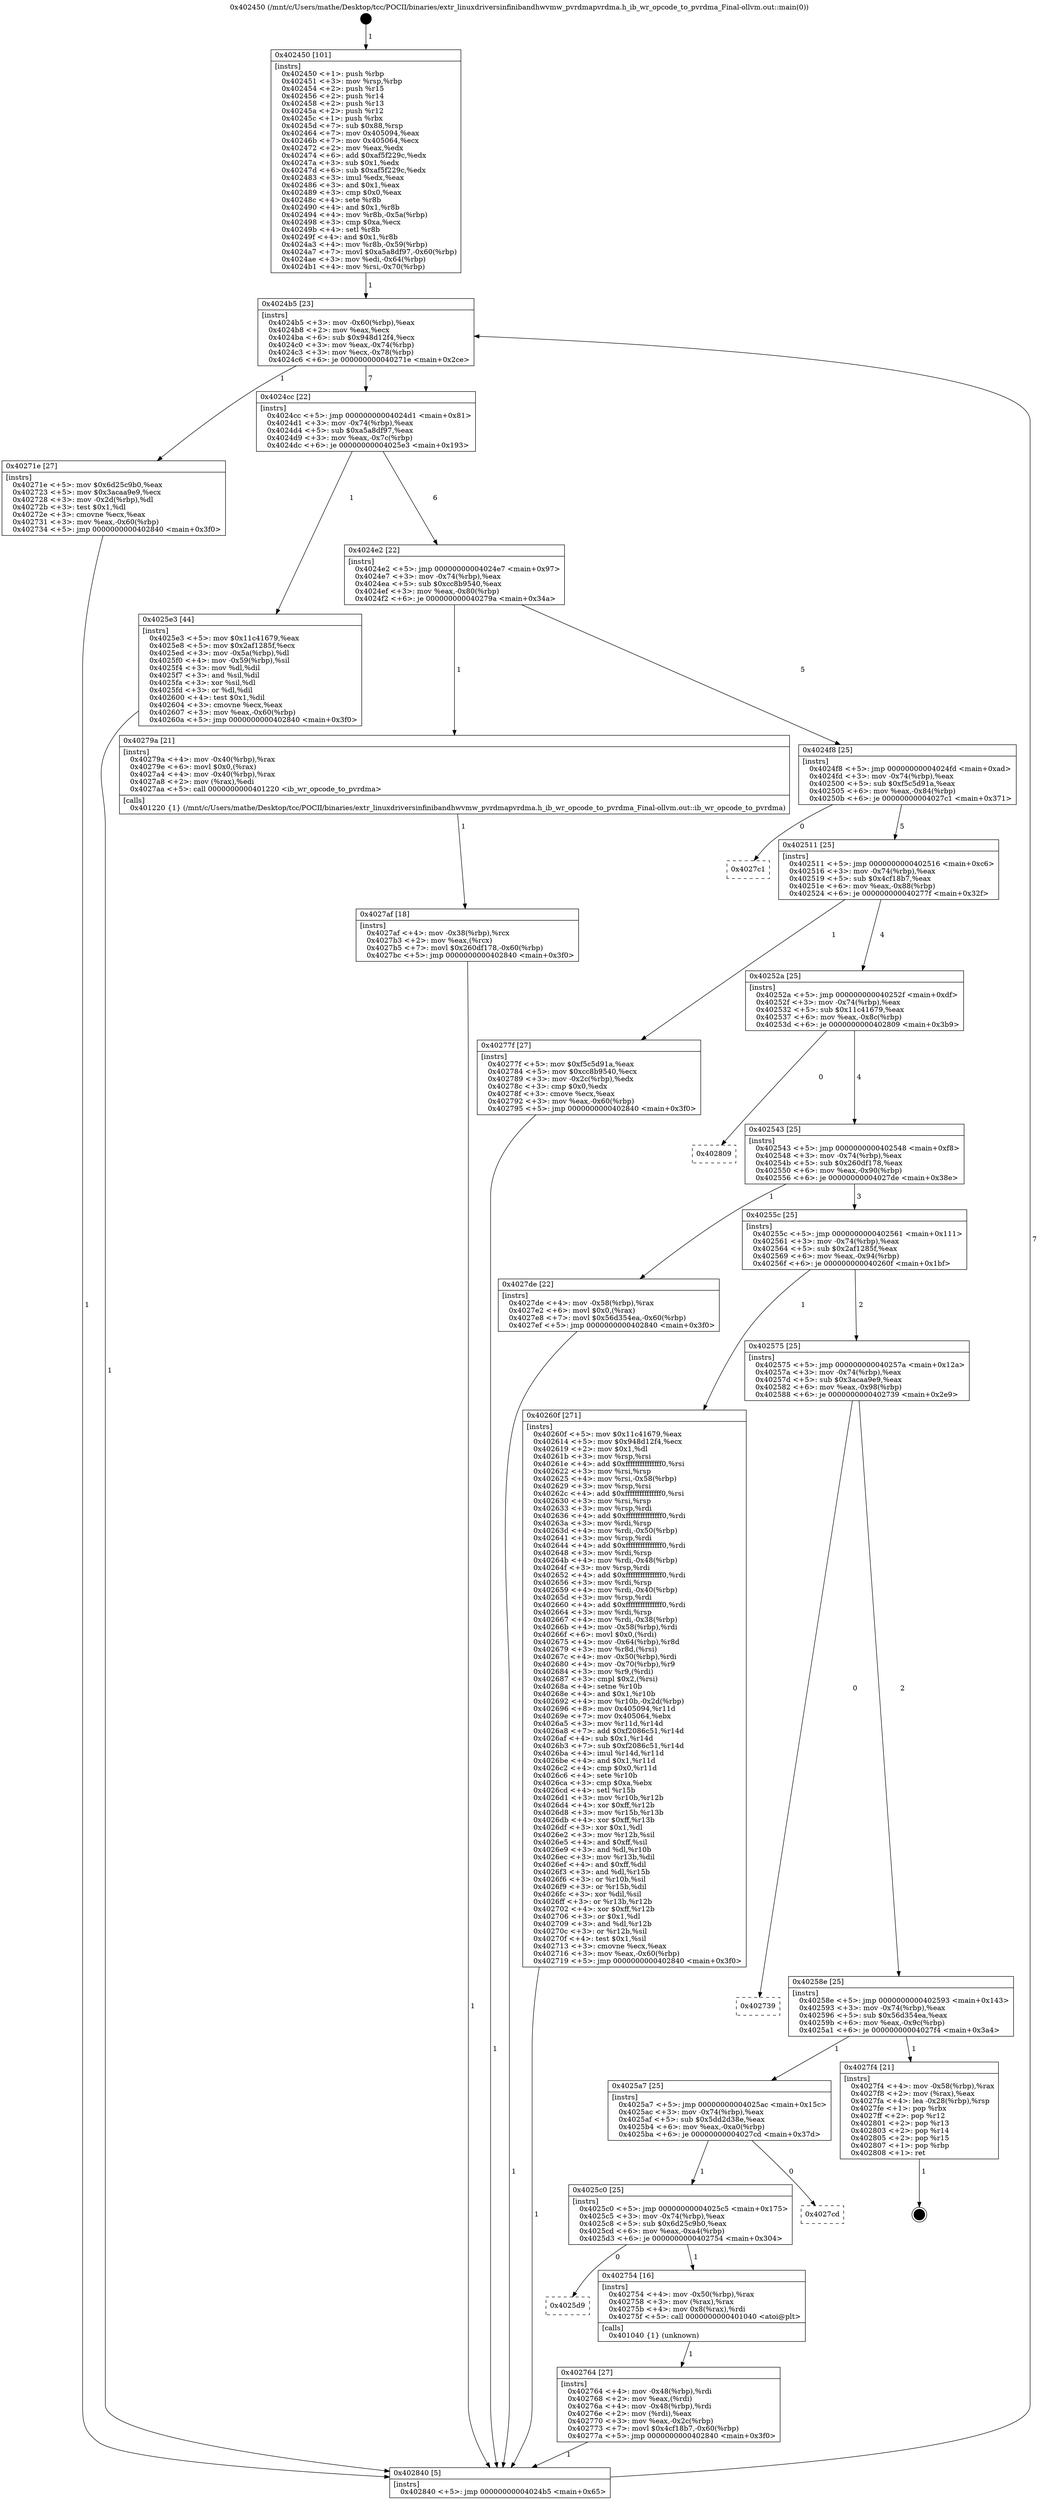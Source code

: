 digraph "0x402450" {
  label = "0x402450 (/mnt/c/Users/mathe/Desktop/tcc/POCII/binaries/extr_linuxdriversinfinibandhwvmw_pvrdmapvrdma.h_ib_wr_opcode_to_pvrdma_Final-ollvm.out::main(0))"
  labelloc = "t"
  node[shape=record]

  Entry [label="",width=0.3,height=0.3,shape=circle,fillcolor=black,style=filled]
  "0x4024b5" [label="{
     0x4024b5 [23]\l
     | [instrs]\l
     &nbsp;&nbsp;0x4024b5 \<+3\>: mov -0x60(%rbp),%eax\l
     &nbsp;&nbsp;0x4024b8 \<+2\>: mov %eax,%ecx\l
     &nbsp;&nbsp;0x4024ba \<+6\>: sub $0x948d12f4,%ecx\l
     &nbsp;&nbsp;0x4024c0 \<+3\>: mov %eax,-0x74(%rbp)\l
     &nbsp;&nbsp;0x4024c3 \<+3\>: mov %ecx,-0x78(%rbp)\l
     &nbsp;&nbsp;0x4024c6 \<+6\>: je 000000000040271e \<main+0x2ce\>\l
  }"]
  "0x40271e" [label="{
     0x40271e [27]\l
     | [instrs]\l
     &nbsp;&nbsp;0x40271e \<+5\>: mov $0x6d25c9b0,%eax\l
     &nbsp;&nbsp;0x402723 \<+5\>: mov $0x3acaa9e9,%ecx\l
     &nbsp;&nbsp;0x402728 \<+3\>: mov -0x2d(%rbp),%dl\l
     &nbsp;&nbsp;0x40272b \<+3\>: test $0x1,%dl\l
     &nbsp;&nbsp;0x40272e \<+3\>: cmovne %ecx,%eax\l
     &nbsp;&nbsp;0x402731 \<+3\>: mov %eax,-0x60(%rbp)\l
     &nbsp;&nbsp;0x402734 \<+5\>: jmp 0000000000402840 \<main+0x3f0\>\l
  }"]
  "0x4024cc" [label="{
     0x4024cc [22]\l
     | [instrs]\l
     &nbsp;&nbsp;0x4024cc \<+5\>: jmp 00000000004024d1 \<main+0x81\>\l
     &nbsp;&nbsp;0x4024d1 \<+3\>: mov -0x74(%rbp),%eax\l
     &nbsp;&nbsp;0x4024d4 \<+5\>: sub $0xa5a8df97,%eax\l
     &nbsp;&nbsp;0x4024d9 \<+3\>: mov %eax,-0x7c(%rbp)\l
     &nbsp;&nbsp;0x4024dc \<+6\>: je 00000000004025e3 \<main+0x193\>\l
  }"]
  Exit [label="",width=0.3,height=0.3,shape=circle,fillcolor=black,style=filled,peripheries=2]
  "0x4025e3" [label="{
     0x4025e3 [44]\l
     | [instrs]\l
     &nbsp;&nbsp;0x4025e3 \<+5\>: mov $0x11c41679,%eax\l
     &nbsp;&nbsp;0x4025e8 \<+5\>: mov $0x2af1285f,%ecx\l
     &nbsp;&nbsp;0x4025ed \<+3\>: mov -0x5a(%rbp),%dl\l
     &nbsp;&nbsp;0x4025f0 \<+4\>: mov -0x59(%rbp),%sil\l
     &nbsp;&nbsp;0x4025f4 \<+3\>: mov %dl,%dil\l
     &nbsp;&nbsp;0x4025f7 \<+3\>: and %sil,%dil\l
     &nbsp;&nbsp;0x4025fa \<+3\>: xor %sil,%dl\l
     &nbsp;&nbsp;0x4025fd \<+3\>: or %dl,%dil\l
     &nbsp;&nbsp;0x402600 \<+4\>: test $0x1,%dil\l
     &nbsp;&nbsp;0x402604 \<+3\>: cmovne %ecx,%eax\l
     &nbsp;&nbsp;0x402607 \<+3\>: mov %eax,-0x60(%rbp)\l
     &nbsp;&nbsp;0x40260a \<+5\>: jmp 0000000000402840 \<main+0x3f0\>\l
  }"]
  "0x4024e2" [label="{
     0x4024e2 [22]\l
     | [instrs]\l
     &nbsp;&nbsp;0x4024e2 \<+5\>: jmp 00000000004024e7 \<main+0x97\>\l
     &nbsp;&nbsp;0x4024e7 \<+3\>: mov -0x74(%rbp),%eax\l
     &nbsp;&nbsp;0x4024ea \<+5\>: sub $0xcc8b9540,%eax\l
     &nbsp;&nbsp;0x4024ef \<+3\>: mov %eax,-0x80(%rbp)\l
     &nbsp;&nbsp;0x4024f2 \<+6\>: je 000000000040279a \<main+0x34a\>\l
  }"]
  "0x402840" [label="{
     0x402840 [5]\l
     | [instrs]\l
     &nbsp;&nbsp;0x402840 \<+5\>: jmp 00000000004024b5 \<main+0x65\>\l
  }"]
  "0x402450" [label="{
     0x402450 [101]\l
     | [instrs]\l
     &nbsp;&nbsp;0x402450 \<+1\>: push %rbp\l
     &nbsp;&nbsp;0x402451 \<+3\>: mov %rsp,%rbp\l
     &nbsp;&nbsp;0x402454 \<+2\>: push %r15\l
     &nbsp;&nbsp;0x402456 \<+2\>: push %r14\l
     &nbsp;&nbsp;0x402458 \<+2\>: push %r13\l
     &nbsp;&nbsp;0x40245a \<+2\>: push %r12\l
     &nbsp;&nbsp;0x40245c \<+1\>: push %rbx\l
     &nbsp;&nbsp;0x40245d \<+7\>: sub $0x88,%rsp\l
     &nbsp;&nbsp;0x402464 \<+7\>: mov 0x405094,%eax\l
     &nbsp;&nbsp;0x40246b \<+7\>: mov 0x405064,%ecx\l
     &nbsp;&nbsp;0x402472 \<+2\>: mov %eax,%edx\l
     &nbsp;&nbsp;0x402474 \<+6\>: add $0xaf5f229c,%edx\l
     &nbsp;&nbsp;0x40247a \<+3\>: sub $0x1,%edx\l
     &nbsp;&nbsp;0x40247d \<+6\>: sub $0xaf5f229c,%edx\l
     &nbsp;&nbsp;0x402483 \<+3\>: imul %edx,%eax\l
     &nbsp;&nbsp;0x402486 \<+3\>: and $0x1,%eax\l
     &nbsp;&nbsp;0x402489 \<+3\>: cmp $0x0,%eax\l
     &nbsp;&nbsp;0x40248c \<+4\>: sete %r8b\l
     &nbsp;&nbsp;0x402490 \<+4\>: and $0x1,%r8b\l
     &nbsp;&nbsp;0x402494 \<+4\>: mov %r8b,-0x5a(%rbp)\l
     &nbsp;&nbsp;0x402498 \<+3\>: cmp $0xa,%ecx\l
     &nbsp;&nbsp;0x40249b \<+4\>: setl %r8b\l
     &nbsp;&nbsp;0x40249f \<+4\>: and $0x1,%r8b\l
     &nbsp;&nbsp;0x4024a3 \<+4\>: mov %r8b,-0x59(%rbp)\l
     &nbsp;&nbsp;0x4024a7 \<+7\>: movl $0xa5a8df97,-0x60(%rbp)\l
     &nbsp;&nbsp;0x4024ae \<+3\>: mov %edi,-0x64(%rbp)\l
     &nbsp;&nbsp;0x4024b1 \<+4\>: mov %rsi,-0x70(%rbp)\l
  }"]
  "0x4027af" [label="{
     0x4027af [18]\l
     | [instrs]\l
     &nbsp;&nbsp;0x4027af \<+4\>: mov -0x38(%rbp),%rcx\l
     &nbsp;&nbsp;0x4027b3 \<+2\>: mov %eax,(%rcx)\l
     &nbsp;&nbsp;0x4027b5 \<+7\>: movl $0x260df178,-0x60(%rbp)\l
     &nbsp;&nbsp;0x4027bc \<+5\>: jmp 0000000000402840 \<main+0x3f0\>\l
  }"]
  "0x40279a" [label="{
     0x40279a [21]\l
     | [instrs]\l
     &nbsp;&nbsp;0x40279a \<+4\>: mov -0x40(%rbp),%rax\l
     &nbsp;&nbsp;0x40279e \<+6\>: movl $0x0,(%rax)\l
     &nbsp;&nbsp;0x4027a4 \<+4\>: mov -0x40(%rbp),%rax\l
     &nbsp;&nbsp;0x4027a8 \<+2\>: mov (%rax),%edi\l
     &nbsp;&nbsp;0x4027aa \<+5\>: call 0000000000401220 \<ib_wr_opcode_to_pvrdma\>\l
     | [calls]\l
     &nbsp;&nbsp;0x401220 \{1\} (/mnt/c/Users/mathe/Desktop/tcc/POCII/binaries/extr_linuxdriversinfinibandhwvmw_pvrdmapvrdma.h_ib_wr_opcode_to_pvrdma_Final-ollvm.out::ib_wr_opcode_to_pvrdma)\l
  }"]
  "0x4024f8" [label="{
     0x4024f8 [25]\l
     | [instrs]\l
     &nbsp;&nbsp;0x4024f8 \<+5\>: jmp 00000000004024fd \<main+0xad\>\l
     &nbsp;&nbsp;0x4024fd \<+3\>: mov -0x74(%rbp),%eax\l
     &nbsp;&nbsp;0x402500 \<+5\>: sub $0xf5c5d91a,%eax\l
     &nbsp;&nbsp;0x402505 \<+6\>: mov %eax,-0x84(%rbp)\l
     &nbsp;&nbsp;0x40250b \<+6\>: je 00000000004027c1 \<main+0x371\>\l
  }"]
  "0x402764" [label="{
     0x402764 [27]\l
     | [instrs]\l
     &nbsp;&nbsp;0x402764 \<+4\>: mov -0x48(%rbp),%rdi\l
     &nbsp;&nbsp;0x402768 \<+2\>: mov %eax,(%rdi)\l
     &nbsp;&nbsp;0x40276a \<+4\>: mov -0x48(%rbp),%rdi\l
     &nbsp;&nbsp;0x40276e \<+2\>: mov (%rdi),%eax\l
     &nbsp;&nbsp;0x402770 \<+3\>: mov %eax,-0x2c(%rbp)\l
     &nbsp;&nbsp;0x402773 \<+7\>: movl $0x4cf18b7,-0x60(%rbp)\l
     &nbsp;&nbsp;0x40277a \<+5\>: jmp 0000000000402840 \<main+0x3f0\>\l
  }"]
  "0x4027c1" [label="{
     0x4027c1\l
  }", style=dashed]
  "0x402511" [label="{
     0x402511 [25]\l
     | [instrs]\l
     &nbsp;&nbsp;0x402511 \<+5\>: jmp 0000000000402516 \<main+0xc6\>\l
     &nbsp;&nbsp;0x402516 \<+3\>: mov -0x74(%rbp),%eax\l
     &nbsp;&nbsp;0x402519 \<+5\>: sub $0x4cf18b7,%eax\l
     &nbsp;&nbsp;0x40251e \<+6\>: mov %eax,-0x88(%rbp)\l
     &nbsp;&nbsp;0x402524 \<+6\>: je 000000000040277f \<main+0x32f\>\l
  }"]
  "0x4025d9" [label="{
     0x4025d9\l
  }", style=dashed]
  "0x40277f" [label="{
     0x40277f [27]\l
     | [instrs]\l
     &nbsp;&nbsp;0x40277f \<+5\>: mov $0xf5c5d91a,%eax\l
     &nbsp;&nbsp;0x402784 \<+5\>: mov $0xcc8b9540,%ecx\l
     &nbsp;&nbsp;0x402789 \<+3\>: mov -0x2c(%rbp),%edx\l
     &nbsp;&nbsp;0x40278c \<+3\>: cmp $0x0,%edx\l
     &nbsp;&nbsp;0x40278f \<+3\>: cmove %ecx,%eax\l
     &nbsp;&nbsp;0x402792 \<+3\>: mov %eax,-0x60(%rbp)\l
     &nbsp;&nbsp;0x402795 \<+5\>: jmp 0000000000402840 \<main+0x3f0\>\l
  }"]
  "0x40252a" [label="{
     0x40252a [25]\l
     | [instrs]\l
     &nbsp;&nbsp;0x40252a \<+5\>: jmp 000000000040252f \<main+0xdf\>\l
     &nbsp;&nbsp;0x40252f \<+3\>: mov -0x74(%rbp),%eax\l
     &nbsp;&nbsp;0x402532 \<+5\>: sub $0x11c41679,%eax\l
     &nbsp;&nbsp;0x402537 \<+6\>: mov %eax,-0x8c(%rbp)\l
     &nbsp;&nbsp;0x40253d \<+6\>: je 0000000000402809 \<main+0x3b9\>\l
  }"]
  "0x402754" [label="{
     0x402754 [16]\l
     | [instrs]\l
     &nbsp;&nbsp;0x402754 \<+4\>: mov -0x50(%rbp),%rax\l
     &nbsp;&nbsp;0x402758 \<+3\>: mov (%rax),%rax\l
     &nbsp;&nbsp;0x40275b \<+4\>: mov 0x8(%rax),%rdi\l
     &nbsp;&nbsp;0x40275f \<+5\>: call 0000000000401040 \<atoi@plt\>\l
     | [calls]\l
     &nbsp;&nbsp;0x401040 \{1\} (unknown)\l
  }"]
  "0x402809" [label="{
     0x402809\l
  }", style=dashed]
  "0x402543" [label="{
     0x402543 [25]\l
     | [instrs]\l
     &nbsp;&nbsp;0x402543 \<+5\>: jmp 0000000000402548 \<main+0xf8\>\l
     &nbsp;&nbsp;0x402548 \<+3\>: mov -0x74(%rbp),%eax\l
     &nbsp;&nbsp;0x40254b \<+5\>: sub $0x260df178,%eax\l
     &nbsp;&nbsp;0x402550 \<+6\>: mov %eax,-0x90(%rbp)\l
     &nbsp;&nbsp;0x402556 \<+6\>: je 00000000004027de \<main+0x38e\>\l
  }"]
  "0x4025c0" [label="{
     0x4025c0 [25]\l
     | [instrs]\l
     &nbsp;&nbsp;0x4025c0 \<+5\>: jmp 00000000004025c5 \<main+0x175\>\l
     &nbsp;&nbsp;0x4025c5 \<+3\>: mov -0x74(%rbp),%eax\l
     &nbsp;&nbsp;0x4025c8 \<+5\>: sub $0x6d25c9b0,%eax\l
     &nbsp;&nbsp;0x4025cd \<+6\>: mov %eax,-0xa4(%rbp)\l
     &nbsp;&nbsp;0x4025d3 \<+6\>: je 0000000000402754 \<main+0x304\>\l
  }"]
  "0x4027de" [label="{
     0x4027de [22]\l
     | [instrs]\l
     &nbsp;&nbsp;0x4027de \<+4\>: mov -0x58(%rbp),%rax\l
     &nbsp;&nbsp;0x4027e2 \<+6\>: movl $0x0,(%rax)\l
     &nbsp;&nbsp;0x4027e8 \<+7\>: movl $0x56d354ea,-0x60(%rbp)\l
     &nbsp;&nbsp;0x4027ef \<+5\>: jmp 0000000000402840 \<main+0x3f0\>\l
  }"]
  "0x40255c" [label="{
     0x40255c [25]\l
     | [instrs]\l
     &nbsp;&nbsp;0x40255c \<+5\>: jmp 0000000000402561 \<main+0x111\>\l
     &nbsp;&nbsp;0x402561 \<+3\>: mov -0x74(%rbp),%eax\l
     &nbsp;&nbsp;0x402564 \<+5\>: sub $0x2af1285f,%eax\l
     &nbsp;&nbsp;0x402569 \<+6\>: mov %eax,-0x94(%rbp)\l
     &nbsp;&nbsp;0x40256f \<+6\>: je 000000000040260f \<main+0x1bf\>\l
  }"]
  "0x4027cd" [label="{
     0x4027cd\l
  }", style=dashed]
  "0x40260f" [label="{
     0x40260f [271]\l
     | [instrs]\l
     &nbsp;&nbsp;0x40260f \<+5\>: mov $0x11c41679,%eax\l
     &nbsp;&nbsp;0x402614 \<+5\>: mov $0x948d12f4,%ecx\l
     &nbsp;&nbsp;0x402619 \<+2\>: mov $0x1,%dl\l
     &nbsp;&nbsp;0x40261b \<+3\>: mov %rsp,%rsi\l
     &nbsp;&nbsp;0x40261e \<+4\>: add $0xfffffffffffffff0,%rsi\l
     &nbsp;&nbsp;0x402622 \<+3\>: mov %rsi,%rsp\l
     &nbsp;&nbsp;0x402625 \<+4\>: mov %rsi,-0x58(%rbp)\l
     &nbsp;&nbsp;0x402629 \<+3\>: mov %rsp,%rsi\l
     &nbsp;&nbsp;0x40262c \<+4\>: add $0xfffffffffffffff0,%rsi\l
     &nbsp;&nbsp;0x402630 \<+3\>: mov %rsi,%rsp\l
     &nbsp;&nbsp;0x402633 \<+3\>: mov %rsp,%rdi\l
     &nbsp;&nbsp;0x402636 \<+4\>: add $0xfffffffffffffff0,%rdi\l
     &nbsp;&nbsp;0x40263a \<+3\>: mov %rdi,%rsp\l
     &nbsp;&nbsp;0x40263d \<+4\>: mov %rdi,-0x50(%rbp)\l
     &nbsp;&nbsp;0x402641 \<+3\>: mov %rsp,%rdi\l
     &nbsp;&nbsp;0x402644 \<+4\>: add $0xfffffffffffffff0,%rdi\l
     &nbsp;&nbsp;0x402648 \<+3\>: mov %rdi,%rsp\l
     &nbsp;&nbsp;0x40264b \<+4\>: mov %rdi,-0x48(%rbp)\l
     &nbsp;&nbsp;0x40264f \<+3\>: mov %rsp,%rdi\l
     &nbsp;&nbsp;0x402652 \<+4\>: add $0xfffffffffffffff0,%rdi\l
     &nbsp;&nbsp;0x402656 \<+3\>: mov %rdi,%rsp\l
     &nbsp;&nbsp;0x402659 \<+4\>: mov %rdi,-0x40(%rbp)\l
     &nbsp;&nbsp;0x40265d \<+3\>: mov %rsp,%rdi\l
     &nbsp;&nbsp;0x402660 \<+4\>: add $0xfffffffffffffff0,%rdi\l
     &nbsp;&nbsp;0x402664 \<+3\>: mov %rdi,%rsp\l
     &nbsp;&nbsp;0x402667 \<+4\>: mov %rdi,-0x38(%rbp)\l
     &nbsp;&nbsp;0x40266b \<+4\>: mov -0x58(%rbp),%rdi\l
     &nbsp;&nbsp;0x40266f \<+6\>: movl $0x0,(%rdi)\l
     &nbsp;&nbsp;0x402675 \<+4\>: mov -0x64(%rbp),%r8d\l
     &nbsp;&nbsp;0x402679 \<+3\>: mov %r8d,(%rsi)\l
     &nbsp;&nbsp;0x40267c \<+4\>: mov -0x50(%rbp),%rdi\l
     &nbsp;&nbsp;0x402680 \<+4\>: mov -0x70(%rbp),%r9\l
     &nbsp;&nbsp;0x402684 \<+3\>: mov %r9,(%rdi)\l
     &nbsp;&nbsp;0x402687 \<+3\>: cmpl $0x2,(%rsi)\l
     &nbsp;&nbsp;0x40268a \<+4\>: setne %r10b\l
     &nbsp;&nbsp;0x40268e \<+4\>: and $0x1,%r10b\l
     &nbsp;&nbsp;0x402692 \<+4\>: mov %r10b,-0x2d(%rbp)\l
     &nbsp;&nbsp;0x402696 \<+8\>: mov 0x405094,%r11d\l
     &nbsp;&nbsp;0x40269e \<+7\>: mov 0x405064,%ebx\l
     &nbsp;&nbsp;0x4026a5 \<+3\>: mov %r11d,%r14d\l
     &nbsp;&nbsp;0x4026a8 \<+7\>: add $0xf2086c51,%r14d\l
     &nbsp;&nbsp;0x4026af \<+4\>: sub $0x1,%r14d\l
     &nbsp;&nbsp;0x4026b3 \<+7\>: sub $0xf2086c51,%r14d\l
     &nbsp;&nbsp;0x4026ba \<+4\>: imul %r14d,%r11d\l
     &nbsp;&nbsp;0x4026be \<+4\>: and $0x1,%r11d\l
     &nbsp;&nbsp;0x4026c2 \<+4\>: cmp $0x0,%r11d\l
     &nbsp;&nbsp;0x4026c6 \<+4\>: sete %r10b\l
     &nbsp;&nbsp;0x4026ca \<+3\>: cmp $0xa,%ebx\l
     &nbsp;&nbsp;0x4026cd \<+4\>: setl %r15b\l
     &nbsp;&nbsp;0x4026d1 \<+3\>: mov %r10b,%r12b\l
     &nbsp;&nbsp;0x4026d4 \<+4\>: xor $0xff,%r12b\l
     &nbsp;&nbsp;0x4026d8 \<+3\>: mov %r15b,%r13b\l
     &nbsp;&nbsp;0x4026db \<+4\>: xor $0xff,%r13b\l
     &nbsp;&nbsp;0x4026df \<+3\>: xor $0x1,%dl\l
     &nbsp;&nbsp;0x4026e2 \<+3\>: mov %r12b,%sil\l
     &nbsp;&nbsp;0x4026e5 \<+4\>: and $0xff,%sil\l
     &nbsp;&nbsp;0x4026e9 \<+3\>: and %dl,%r10b\l
     &nbsp;&nbsp;0x4026ec \<+3\>: mov %r13b,%dil\l
     &nbsp;&nbsp;0x4026ef \<+4\>: and $0xff,%dil\l
     &nbsp;&nbsp;0x4026f3 \<+3\>: and %dl,%r15b\l
     &nbsp;&nbsp;0x4026f6 \<+3\>: or %r10b,%sil\l
     &nbsp;&nbsp;0x4026f9 \<+3\>: or %r15b,%dil\l
     &nbsp;&nbsp;0x4026fc \<+3\>: xor %dil,%sil\l
     &nbsp;&nbsp;0x4026ff \<+3\>: or %r13b,%r12b\l
     &nbsp;&nbsp;0x402702 \<+4\>: xor $0xff,%r12b\l
     &nbsp;&nbsp;0x402706 \<+3\>: or $0x1,%dl\l
     &nbsp;&nbsp;0x402709 \<+3\>: and %dl,%r12b\l
     &nbsp;&nbsp;0x40270c \<+3\>: or %r12b,%sil\l
     &nbsp;&nbsp;0x40270f \<+4\>: test $0x1,%sil\l
     &nbsp;&nbsp;0x402713 \<+3\>: cmovne %ecx,%eax\l
     &nbsp;&nbsp;0x402716 \<+3\>: mov %eax,-0x60(%rbp)\l
     &nbsp;&nbsp;0x402719 \<+5\>: jmp 0000000000402840 \<main+0x3f0\>\l
  }"]
  "0x402575" [label="{
     0x402575 [25]\l
     | [instrs]\l
     &nbsp;&nbsp;0x402575 \<+5\>: jmp 000000000040257a \<main+0x12a\>\l
     &nbsp;&nbsp;0x40257a \<+3\>: mov -0x74(%rbp),%eax\l
     &nbsp;&nbsp;0x40257d \<+5\>: sub $0x3acaa9e9,%eax\l
     &nbsp;&nbsp;0x402582 \<+6\>: mov %eax,-0x98(%rbp)\l
     &nbsp;&nbsp;0x402588 \<+6\>: je 0000000000402739 \<main+0x2e9\>\l
  }"]
  "0x4025a7" [label="{
     0x4025a7 [25]\l
     | [instrs]\l
     &nbsp;&nbsp;0x4025a7 \<+5\>: jmp 00000000004025ac \<main+0x15c\>\l
     &nbsp;&nbsp;0x4025ac \<+3\>: mov -0x74(%rbp),%eax\l
     &nbsp;&nbsp;0x4025af \<+5\>: sub $0x5dd2d38e,%eax\l
     &nbsp;&nbsp;0x4025b4 \<+6\>: mov %eax,-0xa0(%rbp)\l
     &nbsp;&nbsp;0x4025ba \<+6\>: je 00000000004027cd \<main+0x37d\>\l
  }"]
  "0x4027f4" [label="{
     0x4027f4 [21]\l
     | [instrs]\l
     &nbsp;&nbsp;0x4027f4 \<+4\>: mov -0x58(%rbp),%rax\l
     &nbsp;&nbsp;0x4027f8 \<+2\>: mov (%rax),%eax\l
     &nbsp;&nbsp;0x4027fa \<+4\>: lea -0x28(%rbp),%rsp\l
     &nbsp;&nbsp;0x4027fe \<+1\>: pop %rbx\l
     &nbsp;&nbsp;0x4027ff \<+2\>: pop %r12\l
     &nbsp;&nbsp;0x402801 \<+2\>: pop %r13\l
     &nbsp;&nbsp;0x402803 \<+2\>: pop %r14\l
     &nbsp;&nbsp;0x402805 \<+2\>: pop %r15\l
     &nbsp;&nbsp;0x402807 \<+1\>: pop %rbp\l
     &nbsp;&nbsp;0x402808 \<+1\>: ret\l
  }"]
  "0x402739" [label="{
     0x402739\l
  }", style=dashed]
  "0x40258e" [label="{
     0x40258e [25]\l
     | [instrs]\l
     &nbsp;&nbsp;0x40258e \<+5\>: jmp 0000000000402593 \<main+0x143\>\l
     &nbsp;&nbsp;0x402593 \<+3\>: mov -0x74(%rbp),%eax\l
     &nbsp;&nbsp;0x402596 \<+5\>: sub $0x56d354ea,%eax\l
     &nbsp;&nbsp;0x40259b \<+6\>: mov %eax,-0x9c(%rbp)\l
     &nbsp;&nbsp;0x4025a1 \<+6\>: je 00000000004027f4 \<main+0x3a4\>\l
  }"]
  Entry -> "0x402450" [label=" 1"]
  "0x4024b5" -> "0x40271e" [label=" 1"]
  "0x4024b5" -> "0x4024cc" [label=" 7"]
  "0x4027f4" -> Exit [label=" 1"]
  "0x4024cc" -> "0x4025e3" [label=" 1"]
  "0x4024cc" -> "0x4024e2" [label=" 6"]
  "0x4025e3" -> "0x402840" [label=" 1"]
  "0x402450" -> "0x4024b5" [label=" 1"]
  "0x402840" -> "0x4024b5" [label=" 7"]
  "0x4027de" -> "0x402840" [label=" 1"]
  "0x4024e2" -> "0x40279a" [label=" 1"]
  "0x4024e2" -> "0x4024f8" [label=" 5"]
  "0x4027af" -> "0x402840" [label=" 1"]
  "0x4024f8" -> "0x4027c1" [label=" 0"]
  "0x4024f8" -> "0x402511" [label=" 5"]
  "0x40279a" -> "0x4027af" [label=" 1"]
  "0x402511" -> "0x40277f" [label=" 1"]
  "0x402511" -> "0x40252a" [label=" 4"]
  "0x40277f" -> "0x402840" [label=" 1"]
  "0x40252a" -> "0x402809" [label=" 0"]
  "0x40252a" -> "0x402543" [label=" 4"]
  "0x402764" -> "0x402840" [label=" 1"]
  "0x402543" -> "0x4027de" [label=" 1"]
  "0x402543" -> "0x40255c" [label=" 3"]
  "0x4025c0" -> "0x4025d9" [label=" 0"]
  "0x40255c" -> "0x40260f" [label=" 1"]
  "0x40255c" -> "0x402575" [label=" 2"]
  "0x4025c0" -> "0x402754" [label=" 1"]
  "0x40260f" -> "0x402840" [label=" 1"]
  "0x40271e" -> "0x402840" [label=" 1"]
  "0x4025a7" -> "0x4025c0" [label=" 1"]
  "0x402575" -> "0x402739" [label=" 0"]
  "0x402575" -> "0x40258e" [label=" 2"]
  "0x4025a7" -> "0x4027cd" [label=" 0"]
  "0x40258e" -> "0x4027f4" [label=" 1"]
  "0x40258e" -> "0x4025a7" [label=" 1"]
  "0x402754" -> "0x402764" [label=" 1"]
}
